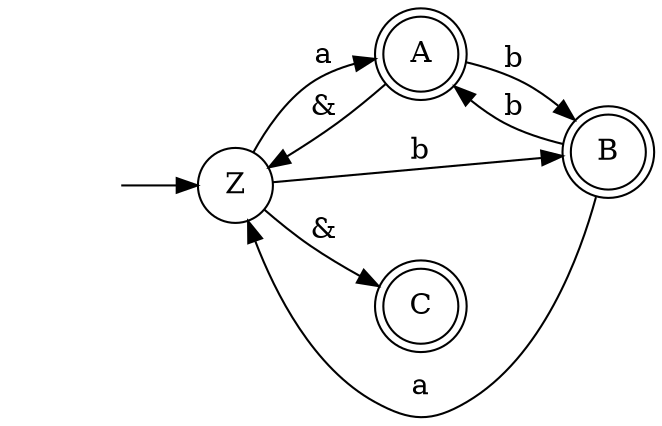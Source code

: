 digraph myAutomaton {
  rankdir=LR;
"" [shape=none]
"Z" [shape=circle]
"A" [shape=doublecircle]
"B" [shape=doublecircle]
"C" [shape=doublecircle]

"" -> "Z"
"Z" -> "A"[label="a"]
"Z" -> "C"[label="&"]
"Z" -> "B"[label="b"]
"A" -> "Z"[label="&"]
"A" -> "B"[label="b"]
"B" -> "A"[label="b"]
"B" -> "Z"[label="a"]
}
